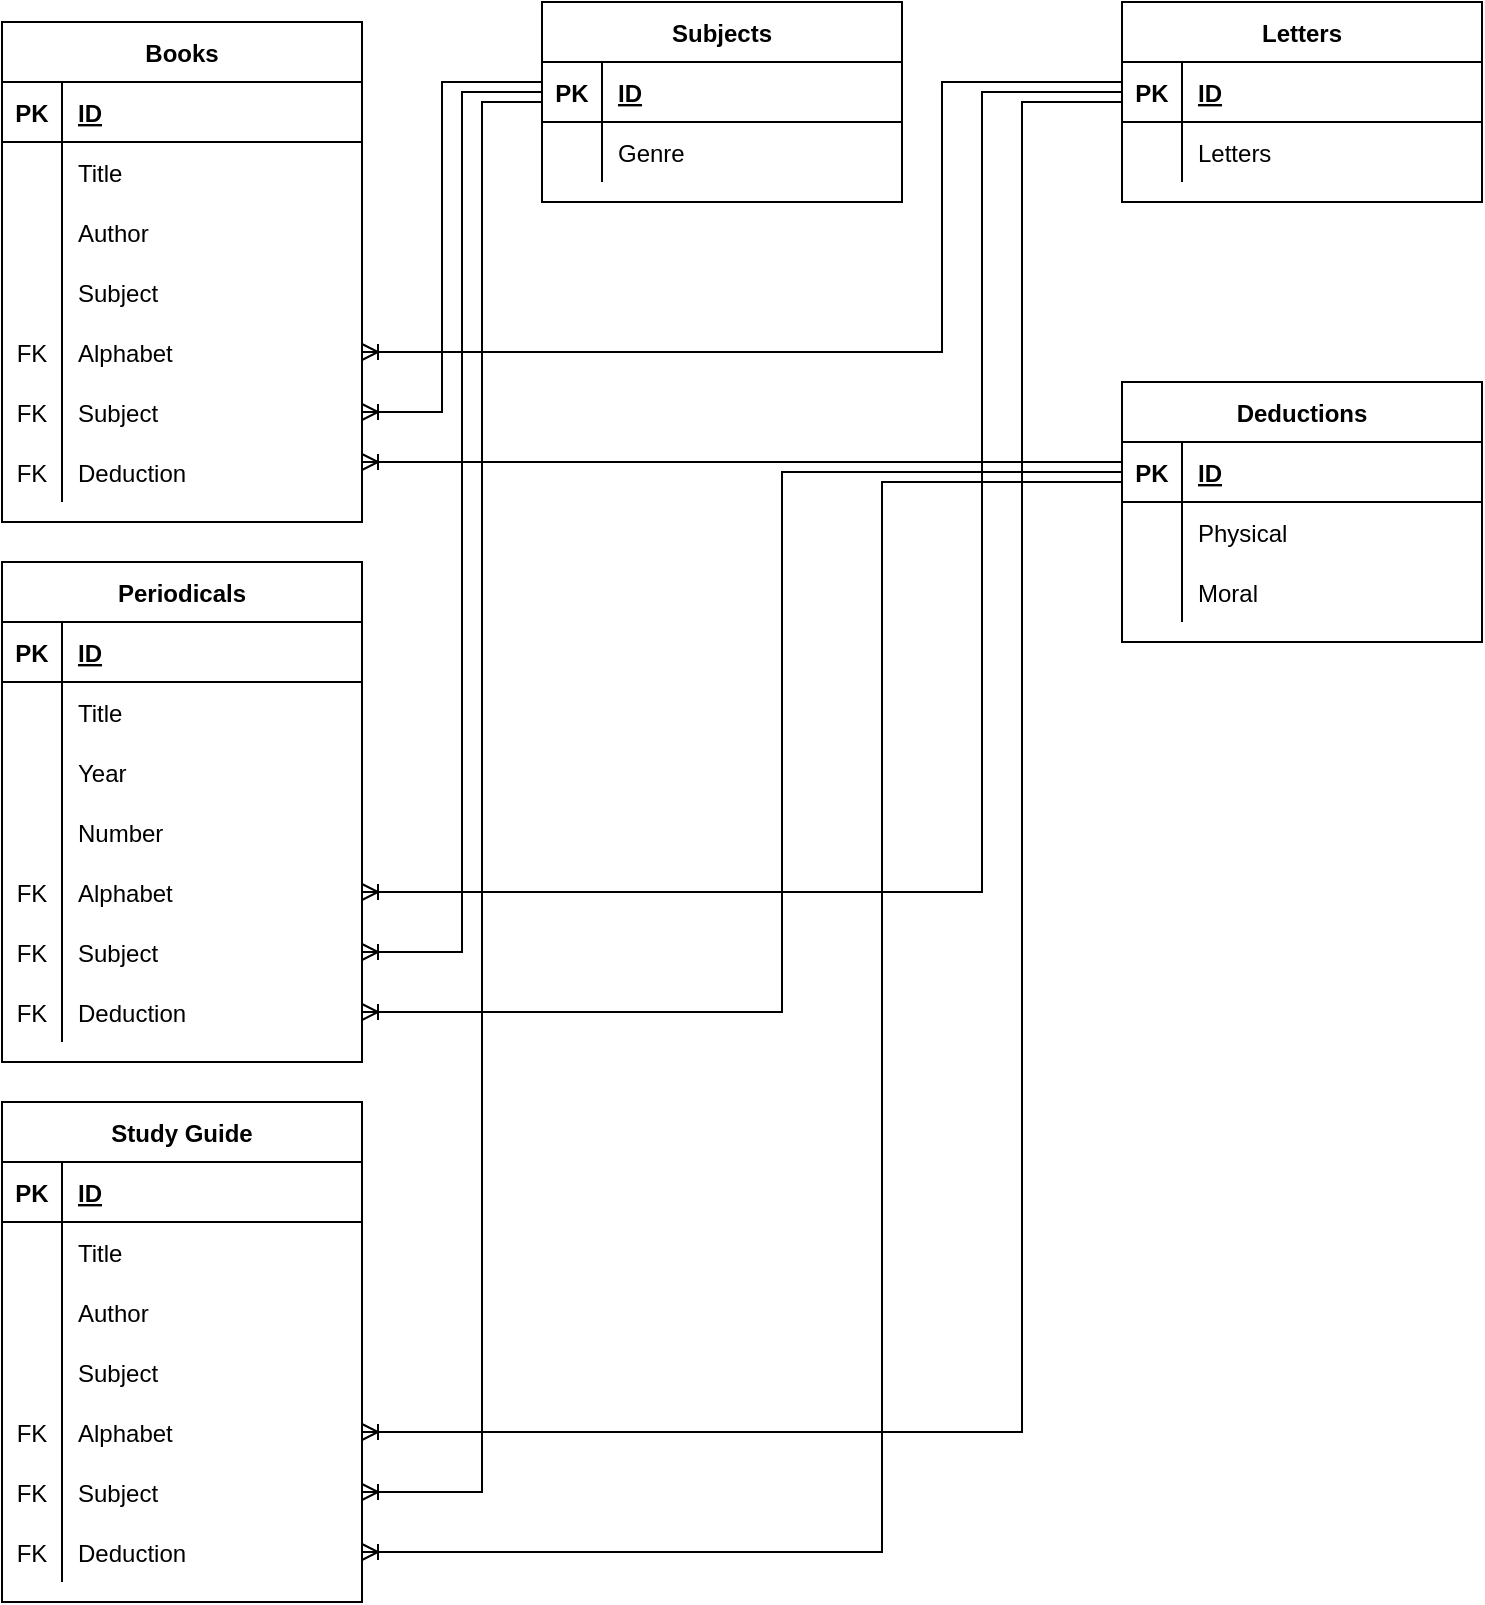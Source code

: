<mxfile version="16.5.6" type="github"><diagram id="R2lEEEUBdFMjLlhIrx00" name="Page-1"><mxGraphModel dx="1625" dy="889" grid="1" gridSize="10" guides="1" tooltips="1" connect="1" arrows="1" fold="1" page="1" pageScale="1" pageWidth="850" pageHeight="1100" math="0" shadow="0" extFonts="Permanent Marker^https://fonts.googleapis.com/css?family=Permanent+Marker"><root><mxCell id="0"/><mxCell id="1" parent="0"/><mxCell id="2j38CHUPCW1FRVG2KIAD-1" value="Books" style="shape=table;startSize=30;container=1;collapsible=1;childLayout=tableLayout;fixedRows=1;rowLines=0;fontStyle=1;align=center;resizeLast=1;" parent="1" vertex="1"><mxGeometry x="80" y="80" width="180" height="250" as="geometry"/></mxCell><mxCell id="2j38CHUPCW1FRVG2KIAD-2" value="" style="shape=tableRow;horizontal=0;startSize=0;swimlaneHead=0;swimlaneBody=0;fillColor=none;collapsible=0;dropTarget=0;points=[[0,0.5],[1,0.5]];portConstraint=eastwest;top=0;left=0;right=0;bottom=1;" parent="2j38CHUPCW1FRVG2KIAD-1" vertex="1"><mxGeometry y="30" width="180" height="30" as="geometry"/></mxCell><mxCell id="2j38CHUPCW1FRVG2KIAD-3" value="PK" style="shape=partialRectangle;connectable=0;fillColor=none;top=0;left=0;bottom=0;right=0;fontStyle=1;overflow=hidden;" parent="2j38CHUPCW1FRVG2KIAD-2" vertex="1"><mxGeometry width="30" height="30" as="geometry"><mxRectangle width="30" height="30" as="alternateBounds"/></mxGeometry></mxCell><mxCell id="2j38CHUPCW1FRVG2KIAD-4" value="ID" style="shape=partialRectangle;connectable=0;fillColor=none;top=0;left=0;bottom=0;right=0;align=left;spacingLeft=6;fontStyle=5;overflow=hidden;" parent="2j38CHUPCW1FRVG2KIAD-2" vertex="1"><mxGeometry x="30" width="150" height="30" as="geometry"><mxRectangle width="150" height="30" as="alternateBounds"/></mxGeometry></mxCell><mxCell id="2j38CHUPCW1FRVG2KIAD-5" value="" style="shape=tableRow;horizontal=0;startSize=0;swimlaneHead=0;swimlaneBody=0;fillColor=none;collapsible=0;dropTarget=0;points=[[0,0.5],[1,0.5]];portConstraint=eastwest;top=0;left=0;right=0;bottom=0;" parent="2j38CHUPCW1FRVG2KIAD-1" vertex="1"><mxGeometry y="60" width="180" height="30" as="geometry"/></mxCell><mxCell id="2j38CHUPCW1FRVG2KIAD-6" value="" style="shape=partialRectangle;connectable=0;fillColor=none;top=0;left=0;bottom=0;right=0;editable=1;overflow=hidden;" parent="2j38CHUPCW1FRVG2KIAD-5" vertex="1"><mxGeometry width="30" height="30" as="geometry"><mxRectangle width="30" height="30" as="alternateBounds"/></mxGeometry></mxCell><mxCell id="2j38CHUPCW1FRVG2KIAD-7" value="Title" style="shape=partialRectangle;connectable=0;fillColor=none;top=0;left=0;bottom=0;right=0;align=left;spacingLeft=6;overflow=hidden;" parent="2j38CHUPCW1FRVG2KIAD-5" vertex="1"><mxGeometry x="30" width="150" height="30" as="geometry"><mxRectangle width="150" height="30" as="alternateBounds"/></mxGeometry></mxCell><mxCell id="2j38CHUPCW1FRVG2KIAD-8" value="" style="shape=tableRow;horizontal=0;startSize=0;swimlaneHead=0;swimlaneBody=0;fillColor=none;collapsible=0;dropTarget=0;points=[[0,0.5],[1,0.5]];portConstraint=eastwest;top=0;left=0;right=0;bottom=0;" parent="2j38CHUPCW1FRVG2KIAD-1" vertex="1"><mxGeometry y="90" width="180" height="30" as="geometry"/></mxCell><mxCell id="2j38CHUPCW1FRVG2KIAD-9" value="" style="shape=partialRectangle;connectable=0;fillColor=none;top=0;left=0;bottom=0;right=0;editable=1;overflow=hidden;" parent="2j38CHUPCW1FRVG2KIAD-8" vertex="1"><mxGeometry width="30" height="30" as="geometry"><mxRectangle width="30" height="30" as="alternateBounds"/></mxGeometry></mxCell><mxCell id="2j38CHUPCW1FRVG2KIAD-10" value="Author" style="shape=partialRectangle;connectable=0;fillColor=none;top=0;left=0;bottom=0;right=0;align=left;spacingLeft=6;overflow=hidden;" parent="2j38CHUPCW1FRVG2KIAD-8" vertex="1"><mxGeometry x="30" width="150" height="30" as="geometry"><mxRectangle width="150" height="30" as="alternateBounds"/></mxGeometry></mxCell><mxCell id="2j38CHUPCW1FRVG2KIAD-11" value="" style="shape=tableRow;horizontal=0;startSize=0;swimlaneHead=0;swimlaneBody=0;fillColor=none;collapsible=0;dropTarget=0;points=[[0,0.5],[1,0.5]];portConstraint=eastwest;top=0;left=0;right=0;bottom=0;" parent="2j38CHUPCW1FRVG2KIAD-1" vertex="1"><mxGeometry y="120" width="180" height="30" as="geometry"/></mxCell><mxCell id="2j38CHUPCW1FRVG2KIAD-12" value="" style="shape=partialRectangle;connectable=0;fillColor=none;top=0;left=0;bottom=0;right=0;editable=1;overflow=hidden;" parent="2j38CHUPCW1FRVG2KIAD-11" vertex="1"><mxGeometry width="30" height="30" as="geometry"><mxRectangle width="30" height="30" as="alternateBounds"/></mxGeometry></mxCell><mxCell id="2j38CHUPCW1FRVG2KIAD-13" value="Subject" style="shape=partialRectangle;connectable=0;fillColor=none;top=0;left=0;bottom=0;right=0;align=left;spacingLeft=6;overflow=hidden;" parent="2j38CHUPCW1FRVG2KIAD-11" vertex="1"><mxGeometry x="30" width="150" height="30" as="geometry"><mxRectangle width="150" height="30" as="alternateBounds"/></mxGeometry></mxCell><mxCell id="2j38CHUPCW1FRVG2KIAD-18" value="" style="shape=tableRow;horizontal=0;startSize=0;swimlaneHead=0;swimlaneBody=0;fillColor=none;collapsible=0;dropTarget=0;points=[[0,0.5],[1,0.5]];portConstraint=eastwest;top=0;left=0;right=0;bottom=0;" parent="2j38CHUPCW1FRVG2KIAD-1" vertex="1"><mxGeometry y="150" width="180" height="30" as="geometry"/></mxCell><mxCell id="2j38CHUPCW1FRVG2KIAD-19" value="FK" style="shape=partialRectangle;connectable=0;fillColor=none;top=0;left=0;bottom=0;right=0;editable=1;overflow=hidden;" parent="2j38CHUPCW1FRVG2KIAD-18" vertex="1"><mxGeometry width="30" height="30" as="geometry"><mxRectangle width="30" height="30" as="alternateBounds"/></mxGeometry></mxCell><mxCell id="2j38CHUPCW1FRVG2KIAD-20" value="Alphabet" style="shape=partialRectangle;connectable=0;fillColor=none;top=0;left=0;bottom=0;right=0;align=left;spacingLeft=6;overflow=hidden;" parent="2j38CHUPCW1FRVG2KIAD-18" vertex="1"><mxGeometry x="30" width="150" height="30" as="geometry"><mxRectangle width="150" height="30" as="alternateBounds"/></mxGeometry></mxCell><mxCell id="2j38CHUPCW1FRVG2KIAD-75" value="" style="shape=tableRow;horizontal=0;startSize=0;swimlaneHead=0;swimlaneBody=0;fillColor=none;collapsible=0;dropTarget=0;points=[[0,0.5],[1,0.5]];portConstraint=eastwest;top=0;left=0;right=0;bottom=0;" parent="2j38CHUPCW1FRVG2KIAD-1" vertex="1"><mxGeometry y="180" width="180" height="30" as="geometry"/></mxCell><mxCell id="2j38CHUPCW1FRVG2KIAD-76" value="FK" style="shape=partialRectangle;connectable=0;fillColor=none;top=0;left=0;bottom=0;right=0;editable=1;overflow=hidden;" parent="2j38CHUPCW1FRVG2KIAD-75" vertex="1"><mxGeometry width="30" height="30" as="geometry"><mxRectangle width="30" height="30" as="alternateBounds"/></mxGeometry></mxCell><mxCell id="2j38CHUPCW1FRVG2KIAD-77" value="Subject" style="shape=partialRectangle;connectable=0;fillColor=none;top=0;left=0;bottom=0;right=0;align=left;spacingLeft=6;overflow=hidden;" parent="2j38CHUPCW1FRVG2KIAD-75" vertex="1"><mxGeometry x="30" width="150" height="30" as="geometry"><mxRectangle width="150" height="30" as="alternateBounds"/></mxGeometry></mxCell><mxCell id="2j38CHUPCW1FRVG2KIAD-34" value="" style="shape=tableRow;horizontal=0;startSize=0;swimlaneHead=0;swimlaneBody=0;fillColor=none;collapsible=0;dropTarget=0;points=[[0,0.5],[1,0.5]];portConstraint=eastwest;top=0;left=0;right=0;bottom=0;" parent="2j38CHUPCW1FRVG2KIAD-1" vertex="1"><mxGeometry y="210" width="180" height="30" as="geometry"/></mxCell><mxCell id="2j38CHUPCW1FRVG2KIAD-35" value="FK" style="shape=partialRectangle;connectable=0;fillColor=none;top=0;left=0;bottom=0;right=0;editable=1;overflow=hidden;" parent="2j38CHUPCW1FRVG2KIAD-34" vertex="1"><mxGeometry width="30" height="30" as="geometry"><mxRectangle width="30" height="30" as="alternateBounds"/></mxGeometry></mxCell><mxCell id="2j38CHUPCW1FRVG2KIAD-36" value="Deduction" style="shape=partialRectangle;connectable=0;fillColor=none;top=0;left=0;bottom=0;right=0;align=left;spacingLeft=6;overflow=hidden;" parent="2j38CHUPCW1FRVG2KIAD-34" vertex="1"><mxGeometry x="30" width="150" height="30" as="geometry"><mxRectangle width="150" height="30" as="alternateBounds"/></mxGeometry></mxCell><mxCell id="2j38CHUPCW1FRVG2KIAD-21" value="Subjects" style="shape=table;startSize=30;container=1;collapsible=1;childLayout=tableLayout;fixedRows=1;rowLines=0;fontStyle=1;align=center;resizeLast=1;" parent="1" vertex="1"><mxGeometry x="350" y="70" width="180" height="100" as="geometry"/></mxCell><mxCell id="2j38CHUPCW1FRVG2KIAD-22" value="" style="shape=tableRow;horizontal=0;startSize=0;swimlaneHead=0;swimlaneBody=0;fillColor=none;collapsible=0;dropTarget=0;points=[[0,0.5],[1,0.5]];portConstraint=eastwest;top=0;left=0;right=0;bottom=1;" parent="2j38CHUPCW1FRVG2KIAD-21" vertex="1"><mxGeometry y="30" width="180" height="30" as="geometry"/></mxCell><mxCell id="2j38CHUPCW1FRVG2KIAD-23" value="PK" style="shape=partialRectangle;connectable=0;fillColor=none;top=0;left=0;bottom=0;right=0;fontStyle=1;overflow=hidden;" parent="2j38CHUPCW1FRVG2KIAD-22" vertex="1"><mxGeometry width="30" height="30" as="geometry"><mxRectangle width="30" height="30" as="alternateBounds"/></mxGeometry></mxCell><mxCell id="2j38CHUPCW1FRVG2KIAD-24" value="ID" style="shape=partialRectangle;connectable=0;fillColor=none;top=0;left=0;bottom=0;right=0;align=left;spacingLeft=6;fontStyle=5;overflow=hidden;" parent="2j38CHUPCW1FRVG2KIAD-22" vertex="1"><mxGeometry x="30" width="150" height="30" as="geometry"><mxRectangle width="150" height="30" as="alternateBounds"/></mxGeometry></mxCell><mxCell id="2j38CHUPCW1FRVG2KIAD-25" value="" style="shape=tableRow;horizontal=0;startSize=0;swimlaneHead=0;swimlaneBody=0;fillColor=none;collapsible=0;dropTarget=0;points=[[0,0.5],[1,0.5]];portConstraint=eastwest;top=0;left=0;right=0;bottom=0;" parent="2j38CHUPCW1FRVG2KIAD-21" vertex="1"><mxGeometry y="60" width="180" height="30" as="geometry"/></mxCell><mxCell id="2j38CHUPCW1FRVG2KIAD-26" value="" style="shape=partialRectangle;connectable=0;fillColor=none;top=0;left=0;bottom=0;right=0;editable=1;overflow=hidden;" parent="2j38CHUPCW1FRVG2KIAD-25" vertex="1"><mxGeometry width="30" height="30" as="geometry"><mxRectangle width="30" height="30" as="alternateBounds"/></mxGeometry></mxCell><mxCell id="2j38CHUPCW1FRVG2KIAD-27" value="Genre" style="shape=partialRectangle;connectable=0;fillColor=none;top=0;left=0;bottom=0;right=0;align=left;spacingLeft=6;overflow=hidden;" parent="2j38CHUPCW1FRVG2KIAD-25" vertex="1"><mxGeometry x="30" width="150" height="30" as="geometry"><mxRectangle width="150" height="30" as="alternateBounds"/></mxGeometry></mxCell><mxCell id="2j38CHUPCW1FRVG2KIAD-37" value="Letters" style="shape=table;startSize=30;container=1;collapsible=1;childLayout=tableLayout;fixedRows=1;rowLines=0;fontStyle=1;align=center;resizeLast=1;" parent="1" vertex="1"><mxGeometry x="640" y="70" width="180" height="100" as="geometry"/></mxCell><mxCell id="2j38CHUPCW1FRVG2KIAD-38" value="" style="shape=tableRow;horizontal=0;startSize=0;swimlaneHead=0;swimlaneBody=0;fillColor=none;collapsible=0;dropTarget=0;points=[[0,0.5],[1,0.5]];portConstraint=eastwest;top=0;left=0;right=0;bottom=1;" parent="2j38CHUPCW1FRVG2KIAD-37" vertex="1"><mxGeometry y="30" width="180" height="30" as="geometry"/></mxCell><mxCell id="2j38CHUPCW1FRVG2KIAD-39" value="PK" style="shape=partialRectangle;connectable=0;fillColor=none;top=0;left=0;bottom=0;right=0;fontStyle=1;overflow=hidden;" parent="2j38CHUPCW1FRVG2KIAD-38" vertex="1"><mxGeometry width="30" height="30" as="geometry"><mxRectangle width="30" height="30" as="alternateBounds"/></mxGeometry></mxCell><mxCell id="2j38CHUPCW1FRVG2KIAD-40" value="ID" style="shape=partialRectangle;connectable=0;fillColor=none;top=0;left=0;bottom=0;right=0;align=left;spacingLeft=6;fontStyle=5;overflow=hidden;" parent="2j38CHUPCW1FRVG2KIAD-38" vertex="1"><mxGeometry x="30" width="150" height="30" as="geometry"><mxRectangle width="150" height="30" as="alternateBounds"/></mxGeometry></mxCell><mxCell id="2j38CHUPCW1FRVG2KIAD-41" value="" style="shape=tableRow;horizontal=0;startSize=0;swimlaneHead=0;swimlaneBody=0;fillColor=none;collapsible=0;dropTarget=0;points=[[0,0.5],[1,0.5]];portConstraint=eastwest;top=0;left=0;right=0;bottom=0;" parent="2j38CHUPCW1FRVG2KIAD-37" vertex="1"><mxGeometry y="60" width="180" height="30" as="geometry"/></mxCell><mxCell id="2j38CHUPCW1FRVG2KIAD-42" value="" style="shape=partialRectangle;connectable=0;fillColor=none;top=0;left=0;bottom=0;right=0;editable=1;overflow=hidden;" parent="2j38CHUPCW1FRVG2KIAD-41" vertex="1"><mxGeometry width="30" height="30" as="geometry"><mxRectangle width="30" height="30" as="alternateBounds"/></mxGeometry></mxCell><mxCell id="2j38CHUPCW1FRVG2KIAD-43" value="Letters" style="shape=partialRectangle;connectable=0;fillColor=none;top=0;left=0;bottom=0;right=0;align=left;spacingLeft=6;overflow=hidden;" parent="2j38CHUPCW1FRVG2KIAD-41" vertex="1"><mxGeometry x="30" width="150" height="30" as="geometry"><mxRectangle width="150" height="30" as="alternateBounds"/></mxGeometry></mxCell><mxCell id="2j38CHUPCW1FRVG2KIAD-50" value="" style="edgeStyle=orthogonalEdgeStyle;fontSize=12;html=1;endArrow=ERoneToMany;rounded=0;" parent="1" source="2j38CHUPCW1FRVG2KIAD-22" target="2j38CHUPCW1FRVG2KIAD-75" edge="1"><mxGeometry width="100" height="100" relative="1" as="geometry"><mxPoint x="320" y="120" as="sourcePoint"/><mxPoint x="260" y="275" as="targetPoint"/><Array as="points"><mxPoint x="300" y="110"/><mxPoint x="300" y="275"/></Array></mxGeometry></mxCell><mxCell id="2j38CHUPCW1FRVG2KIAD-52" value="" style="edgeStyle=orthogonalEdgeStyle;fontSize=12;html=1;endArrow=ERoneToMany;rounded=0;elbow=vertical;" parent="1" source="2j38CHUPCW1FRVG2KIAD-38" target="2j38CHUPCW1FRVG2KIAD-18" edge="1"><mxGeometry width="100" height="100" relative="1" as="geometry"><mxPoint x="450" y="370" as="sourcePoint"/><mxPoint x="550" y="270" as="targetPoint"/><Array as="points"><mxPoint x="550" y="110"/><mxPoint x="550" y="245"/></Array></mxGeometry></mxCell><mxCell id="2j38CHUPCW1FRVG2KIAD-53" value="Periodicals" style="shape=table;startSize=30;container=1;collapsible=1;childLayout=tableLayout;fixedRows=1;rowLines=0;fontStyle=1;align=center;resizeLast=1;" parent="1" vertex="1"><mxGeometry x="80" y="350" width="180" height="250" as="geometry"/></mxCell><mxCell id="2j38CHUPCW1FRVG2KIAD-54" value="" style="shape=tableRow;horizontal=0;startSize=0;swimlaneHead=0;swimlaneBody=0;fillColor=none;collapsible=0;dropTarget=0;points=[[0,0.5],[1,0.5]];portConstraint=eastwest;top=0;left=0;right=0;bottom=1;" parent="2j38CHUPCW1FRVG2KIAD-53" vertex="1"><mxGeometry y="30" width="180" height="30" as="geometry"/></mxCell><mxCell id="2j38CHUPCW1FRVG2KIAD-55" value="PK" style="shape=partialRectangle;connectable=0;fillColor=none;top=0;left=0;bottom=0;right=0;fontStyle=1;overflow=hidden;" parent="2j38CHUPCW1FRVG2KIAD-54" vertex="1"><mxGeometry width="30" height="30" as="geometry"><mxRectangle width="30" height="30" as="alternateBounds"/></mxGeometry></mxCell><mxCell id="2j38CHUPCW1FRVG2KIAD-56" value="ID" style="shape=partialRectangle;connectable=0;fillColor=none;top=0;left=0;bottom=0;right=0;align=left;spacingLeft=6;fontStyle=5;overflow=hidden;" parent="2j38CHUPCW1FRVG2KIAD-54" vertex="1"><mxGeometry x="30" width="150" height="30" as="geometry"><mxRectangle width="150" height="30" as="alternateBounds"/></mxGeometry></mxCell><mxCell id="2j38CHUPCW1FRVG2KIAD-57" value="" style="shape=tableRow;horizontal=0;startSize=0;swimlaneHead=0;swimlaneBody=0;fillColor=none;collapsible=0;dropTarget=0;points=[[0,0.5],[1,0.5]];portConstraint=eastwest;top=0;left=0;right=0;bottom=0;" parent="2j38CHUPCW1FRVG2KIAD-53" vertex="1"><mxGeometry y="60" width="180" height="30" as="geometry"/></mxCell><mxCell id="2j38CHUPCW1FRVG2KIAD-58" value="" style="shape=partialRectangle;connectable=0;fillColor=none;top=0;left=0;bottom=0;right=0;editable=1;overflow=hidden;" parent="2j38CHUPCW1FRVG2KIAD-57" vertex="1"><mxGeometry width="30" height="30" as="geometry"><mxRectangle width="30" height="30" as="alternateBounds"/></mxGeometry></mxCell><mxCell id="2j38CHUPCW1FRVG2KIAD-59" value="Title" style="shape=partialRectangle;connectable=0;fillColor=none;top=0;left=0;bottom=0;right=0;align=left;spacingLeft=6;overflow=hidden;" parent="2j38CHUPCW1FRVG2KIAD-57" vertex="1"><mxGeometry x="30" width="150" height="30" as="geometry"><mxRectangle width="150" height="30" as="alternateBounds"/></mxGeometry></mxCell><mxCell id="2j38CHUPCW1FRVG2KIAD-60" value="" style="shape=tableRow;horizontal=0;startSize=0;swimlaneHead=0;swimlaneBody=0;fillColor=none;collapsible=0;dropTarget=0;points=[[0,0.5],[1,0.5]];portConstraint=eastwest;top=0;left=0;right=0;bottom=0;" parent="2j38CHUPCW1FRVG2KIAD-53" vertex="1"><mxGeometry y="90" width="180" height="30" as="geometry"/></mxCell><mxCell id="2j38CHUPCW1FRVG2KIAD-61" value="" style="shape=partialRectangle;connectable=0;fillColor=none;top=0;left=0;bottom=0;right=0;editable=1;overflow=hidden;" parent="2j38CHUPCW1FRVG2KIAD-60" vertex="1"><mxGeometry width="30" height="30" as="geometry"><mxRectangle width="30" height="30" as="alternateBounds"/></mxGeometry></mxCell><mxCell id="2j38CHUPCW1FRVG2KIAD-62" value="Year" style="shape=partialRectangle;connectable=0;fillColor=none;top=0;left=0;bottom=0;right=0;align=left;spacingLeft=6;overflow=hidden;" parent="2j38CHUPCW1FRVG2KIAD-60" vertex="1"><mxGeometry x="30" width="150" height="30" as="geometry"><mxRectangle width="150" height="30" as="alternateBounds"/></mxGeometry></mxCell><mxCell id="2j38CHUPCW1FRVG2KIAD-63" value="" style="shape=tableRow;horizontal=0;startSize=0;swimlaneHead=0;swimlaneBody=0;fillColor=none;collapsible=0;dropTarget=0;points=[[0,0.5],[1,0.5]];portConstraint=eastwest;top=0;left=0;right=0;bottom=0;" parent="2j38CHUPCW1FRVG2KIAD-53" vertex="1"><mxGeometry y="120" width="180" height="30" as="geometry"/></mxCell><mxCell id="2j38CHUPCW1FRVG2KIAD-64" value="" style="shape=partialRectangle;connectable=0;fillColor=none;top=0;left=0;bottom=0;right=0;editable=1;overflow=hidden;" parent="2j38CHUPCW1FRVG2KIAD-63" vertex="1"><mxGeometry width="30" height="30" as="geometry"><mxRectangle width="30" height="30" as="alternateBounds"/></mxGeometry></mxCell><mxCell id="2j38CHUPCW1FRVG2KIAD-65" value="Number" style="shape=partialRectangle;connectable=0;fillColor=none;top=0;left=0;bottom=0;right=0;align=left;spacingLeft=6;overflow=hidden;" parent="2j38CHUPCW1FRVG2KIAD-63" vertex="1"><mxGeometry x="30" width="150" height="30" as="geometry"><mxRectangle width="150" height="30" as="alternateBounds"/></mxGeometry></mxCell><mxCell id="2j38CHUPCW1FRVG2KIAD-66" value="" style="shape=tableRow;horizontal=0;startSize=0;swimlaneHead=0;swimlaneBody=0;fillColor=none;collapsible=0;dropTarget=0;points=[[0,0.5],[1,0.5]];portConstraint=eastwest;top=0;left=0;right=0;bottom=0;" parent="2j38CHUPCW1FRVG2KIAD-53" vertex="1"><mxGeometry y="150" width="180" height="30" as="geometry"/></mxCell><mxCell id="2j38CHUPCW1FRVG2KIAD-67" value="FK" style="shape=partialRectangle;connectable=0;fillColor=none;top=0;left=0;bottom=0;right=0;editable=1;overflow=hidden;" parent="2j38CHUPCW1FRVG2KIAD-66" vertex="1"><mxGeometry width="30" height="30" as="geometry"><mxRectangle width="30" height="30" as="alternateBounds"/></mxGeometry></mxCell><mxCell id="2j38CHUPCW1FRVG2KIAD-68" value="Alphabet" style="shape=partialRectangle;connectable=0;fillColor=none;top=0;left=0;bottom=0;right=0;align=left;spacingLeft=6;overflow=hidden;" parent="2j38CHUPCW1FRVG2KIAD-66" vertex="1"><mxGeometry x="30" width="150" height="30" as="geometry"><mxRectangle width="150" height="30" as="alternateBounds"/></mxGeometry></mxCell><mxCell id="2j38CHUPCW1FRVG2KIAD-94" value="" style="shape=tableRow;horizontal=0;startSize=0;swimlaneHead=0;swimlaneBody=0;fillColor=none;collapsible=0;dropTarget=0;points=[[0,0.5],[1,0.5]];portConstraint=eastwest;top=0;left=0;right=0;bottom=0;" parent="2j38CHUPCW1FRVG2KIAD-53" vertex="1"><mxGeometry y="180" width="180" height="30" as="geometry"/></mxCell><mxCell id="2j38CHUPCW1FRVG2KIAD-95" value="FK" style="shape=partialRectangle;connectable=0;fillColor=none;top=0;left=0;bottom=0;right=0;editable=1;overflow=hidden;" parent="2j38CHUPCW1FRVG2KIAD-94" vertex="1"><mxGeometry width="30" height="30" as="geometry"><mxRectangle width="30" height="30" as="alternateBounds"/></mxGeometry></mxCell><mxCell id="2j38CHUPCW1FRVG2KIAD-96" value="Subject" style="shape=partialRectangle;connectable=0;fillColor=none;top=0;left=0;bottom=0;right=0;align=left;spacingLeft=6;overflow=hidden;" parent="2j38CHUPCW1FRVG2KIAD-94" vertex="1"><mxGeometry x="30" width="150" height="30" as="geometry"><mxRectangle width="150" height="30" as="alternateBounds"/></mxGeometry></mxCell><mxCell id="2j38CHUPCW1FRVG2KIAD-69" value="" style="shape=tableRow;horizontal=0;startSize=0;swimlaneHead=0;swimlaneBody=0;fillColor=none;collapsible=0;dropTarget=0;points=[[0,0.5],[1,0.5]];portConstraint=eastwest;top=0;left=0;right=0;bottom=0;" parent="2j38CHUPCW1FRVG2KIAD-53" vertex="1"><mxGeometry y="210" width="180" height="30" as="geometry"/></mxCell><mxCell id="2j38CHUPCW1FRVG2KIAD-70" value="FK" style="shape=partialRectangle;connectable=0;fillColor=none;top=0;left=0;bottom=0;right=0;editable=1;overflow=hidden;" parent="2j38CHUPCW1FRVG2KIAD-69" vertex="1"><mxGeometry width="30" height="30" as="geometry"><mxRectangle width="30" height="30" as="alternateBounds"/></mxGeometry></mxCell><mxCell id="2j38CHUPCW1FRVG2KIAD-71" value="Deduction" style="shape=partialRectangle;connectable=0;fillColor=none;top=0;left=0;bottom=0;right=0;align=left;spacingLeft=6;overflow=hidden;" parent="2j38CHUPCW1FRVG2KIAD-69" vertex="1"><mxGeometry x="30" width="150" height="30" as="geometry"><mxRectangle width="150" height="30" as="alternateBounds"/></mxGeometry></mxCell><mxCell id="2j38CHUPCW1FRVG2KIAD-78" value="Deductions" style="shape=table;startSize=30;container=1;collapsible=1;childLayout=tableLayout;fixedRows=1;rowLines=0;fontStyle=1;align=center;resizeLast=1;" parent="1" vertex="1"><mxGeometry x="640" y="260" width="180" height="130" as="geometry"/></mxCell><mxCell id="2j38CHUPCW1FRVG2KIAD-79" value="" style="shape=tableRow;horizontal=0;startSize=0;swimlaneHead=0;swimlaneBody=0;fillColor=none;collapsible=0;dropTarget=0;points=[[0,0.5],[1,0.5]];portConstraint=eastwest;top=0;left=0;right=0;bottom=1;" parent="2j38CHUPCW1FRVG2KIAD-78" vertex="1"><mxGeometry y="30" width="180" height="30" as="geometry"/></mxCell><mxCell id="2j38CHUPCW1FRVG2KIAD-80" value="PK" style="shape=partialRectangle;connectable=0;fillColor=none;top=0;left=0;bottom=0;right=0;fontStyle=1;overflow=hidden;" parent="2j38CHUPCW1FRVG2KIAD-79" vertex="1"><mxGeometry width="30" height="30" as="geometry"><mxRectangle width="30" height="30" as="alternateBounds"/></mxGeometry></mxCell><mxCell id="2j38CHUPCW1FRVG2KIAD-81" value="ID" style="shape=partialRectangle;connectable=0;fillColor=none;top=0;left=0;bottom=0;right=0;align=left;spacingLeft=6;fontStyle=5;overflow=hidden;" parent="2j38CHUPCW1FRVG2KIAD-79" vertex="1"><mxGeometry x="30" width="150" height="30" as="geometry"><mxRectangle width="150" height="30" as="alternateBounds"/></mxGeometry></mxCell><mxCell id="2j38CHUPCW1FRVG2KIAD-82" value="" style="shape=tableRow;horizontal=0;startSize=0;swimlaneHead=0;swimlaneBody=0;fillColor=none;collapsible=0;dropTarget=0;points=[[0,0.5],[1,0.5]];portConstraint=eastwest;top=0;left=0;right=0;bottom=0;" parent="2j38CHUPCW1FRVG2KIAD-78" vertex="1"><mxGeometry y="60" width="180" height="30" as="geometry"/></mxCell><mxCell id="2j38CHUPCW1FRVG2KIAD-83" value="" style="shape=partialRectangle;connectable=0;fillColor=none;top=0;left=0;bottom=0;right=0;editable=1;overflow=hidden;" parent="2j38CHUPCW1FRVG2KIAD-82" vertex="1"><mxGeometry width="30" height="30" as="geometry"><mxRectangle width="30" height="30" as="alternateBounds"/></mxGeometry></mxCell><mxCell id="2j38CHUPCW1FRVG2KIAD-84" value="Physical" style="shape=partialRectangle;connectable=0;fillColor=none;top=0;left=0;bottom=0;right=0;align=left;spacingLeft=6;overflow=hidden;" parent="2j38CHUPCW1FRVG2KIAD-82" vertex="1"><mxGeometry x="30" width="150" height="30" as="geometry"><mxRectangle width="150" height="30" as="alternateBounds"/></mxGeometry></mxCell><mxCell id="2j38CHUPCW1FRVG2KIAD-85" value="" style="shape=tableRow;horizontal=0;startSize=0;swimlaneHead=0;swimlaneBody=0;fillColor=none;collapsible=0;dropTarget=0;points=[[0,0.5],[1,0.5]];portConstraint=eastwest;top=0;left=0;right=0;bottom=0;" parent="2j38CHUPCW1FRVG2KIAD-78" vertex="1"><mxGeometry y="90" width="180" height="30" as="geometry"/></mxCell><mxCell id="2j38CHUPCW1FRVG2KIAD-86" value="" style="shape=partialRectangle;connectable=0;fillColor=none;top=0;left=0;bottom=0;right=0;editable=1;overflow=hidden;" parent="2j38CHUPCW1FRVG2KIAD-85" vertex="1"><mxGeometry width="30" height="30" as="geometry"><mxRectangle width="30" height="30" as="alternateBounds"/></mxGeometry></mxCell><mxCell id="2j38CHUPCW1FRVG2KIAD-87" value="Moral" style="shape=partialRectangle;connectable=0;fillColor=none;top=0;left=0;bottom=0;right=0;align=left;spacingLeft=6;overflow=hidden;" parent="2j38CHUPCW1FRVG2KIAD-85" vertex="1"><mxGeometry x="30" width="150" height="30" as="geometry"><mxRectangle width="150" height="30" as="alternateBounds"/></mxGeometry></mxCell><mxCell id="2j38CHUPCW1FRVG2KIAD-97" value="" style="edgeStyle=orthogonalEdgeStyle;fontSize=12;html=1;endArrow=ERoneToMany;rounded=0;elbow=vertical;" parent="1" source="2j38CHUPCW1FRVG2KIAD-22" target="2j38CHUPCW1FRVG2KIAD-94" edge="1"><mxGeometry width="100" height="100" relative="1" as="geometry"><mxPoint x="370" y="490" as="sourcePoint"/><mxPoint x="470" y="390" as="targetPoint"/><Array as="points"><mxPoint x="310" y="115"/><mxPoint x="310" y="545"/></Array></mxGeometry></mxCell><mxCell id="2j38CHUPCW1FRVG2KIAD-98" value="" style="edgeStyle=orthogonalEdgeStyle;fontSize=12;html=1;endArrow=ERoneToMany;rounded=0;elbow=vertical;" parent="1" source="2j38CHUPCW1FRVG2KIAD-38" target="2j38CHUPCW1FRVG2KIAD-66" edge="1"><mxGeometry width="100" height="100" relative="1" as="geometry"><mxPoint x="450" y="510" as="sourcePoint"/><mxPoint x="550" y="410" as="targetPoint"/><Array as="points"><mxPoint x="570" y="115"/><mxPoint x="570" y="515"/></Array></mxGeometry></mxCell><mxCell id="2j38CHUPCW1FRVG2KIAD-101" value="" style="edgeStyle=orthogonalEdgeStyle;fontSize=12;html=1;endArrow=ERoneToMany;rounded=0;elbow=vertical;" parent="1" source="2j38CHUPCW1FRVG2KIAD-79" target="2j38CHUPCW1FRVG2KIAD-34" edge="1"><mxGeometry width="100" height="100" relative="1" as="geometry"><mxPoint x="610" y="520" as="sourcePoint"/><mxPoint x="710" y="420" as="targetPoint"/><Array as="points"><mxPoint x="430" y="300"/><mxPoint x="430" y="300"/></Array></mxGeometry></mxCell><mxCell id="2j38CHUPCW1FRVG2KIAD-102" value="" style="edgeStyle=orthogonalEdgeStyle;fontSize=12;html=1;endArrow=ERoneToMany;rounded=0;elbow=vertical;" parent="1" source="2j38CHUPCW1FRVG2KIAD-79" target="2j38CHUPCW1FRVG2KIAD-69" edge="1"><mxGeometry width="100" height="100" relative="1" as="geometry"><mxPoint x="610" y="520" as="sourcePoint"/><mxPoint x="710" y="420" as="targetPoint"/><Array as="points"><mxPoint x="470" y="305"/><mxPoint x="470" y="575"/></Array></mxGeometry></mxCell><mxCell id="2j38CHUPCW1FRVG2KIAD-103" value="Study Guide" style="shape=table;startSize=30;container=1;collapsible=1;childLayout=tableLayout;fixedRows=1;rowLines=0;fontStyle=1;align=center;resizeLast=1;" parent="1" vertex="1"><mxGeometry x="80" y="620" width="180" height="250" as="geometry"/></mxCell><mxCell id="2j38CHUPCW1FRVG2KIAD-104" value="" style="shape=tableRow;horizontal=0;startSize=0;swimlaneHead=0;swimlaneBody=0;fillColor=none;collapsible=0;dropTarget=0;points=[[0,0.5],[1,0.5]];portConstraint=eastwest;top=0;left=0;right=0;bottom=1;" parent="2j38CHUPCW1FRVG2KIAD-103" vertex="1"><mxGeometry y="30" width="180" height="30" as="geometry"/></mxCell><mxCell id="2j38CHUPCW1FRVG2KIAD-105" value="PK" style="shape=partialRectangle;connectable=0;fillColor=none;top=0;left=0;bottom=0;right=0;fontStyle=1;overflow=hidden;" parent="2j38CHUPCW1FRVG2KIAD-104" vertex="1"><mxGeometry width="30" height="30" as="geometry"><mxRectangle width="30" height="30" as="alternateBounds"/></mxGeometry></mxCell><mxCell id="2j38CHUPCW1FRVG2KIAD-106" value="ID" style="shape=partialRectangle;connectable=0;fillColor=none;top=0;left=0;bottom=0;right=0;align=left;spacingLeft=6;fontStyle=5;overflow=hidden;" parent="2j38CHUPCW1FRVG2KIAD-104" vertex="1"><mxGeometry x="30" width="150" height="30" as="geometry"><mxRectangle width="150" height="30" as="alternateBounds"/></mxGeometry></mxCell><mxCell id="2j38CHUPCW1FRVG2KIAD-107" value="" style="shape=tableRow;horizontal=0;startSize=0;swimlaneHead=0;swimlaneBody=0;fillColor=none;collapsible=0;dropTarget=0;points=[[0,0.5],[1,0.5]];portConstraint=eastwest;top=0;left=0;right=0;bottom=0;" parent="2j38CHUPCW1FRVG2KIAD-103" vertex="1"><mxGeometry y="60" width="180" height="30" as="geometry"/></mxCell><mxCell id="2j38CHUPCW1FRVG2KIAD-108" value="" style="shape=partialRectangle;connectable=0;fillColor=none;top=0;left=0;bottom=0;right=0;editable=1;overflow=hidden;" parent="2j38CHUPCW1FRVG2KIAD-107" vertex="1"><mxGeometry width="30" height="30" as="geometry"><mxRectangle width="30" height="30" as="alternateBounds"/></mxGeometry></mxCell><mxCell id="2j38CHUPCW1FRVG2KIAD-109" value="Title" style="shape=partialRectangle;connectable=0;fillColor=none;top=0;left=0;bottom=0;right=0;align=left;spacingLeft=6;overflow=hidden;" parent="2j38CHUPCW1FRVG2KIAD-107" vertex="1"><mxGeometry x="30" width="150" height="30" as="geometry"><mxRectangle width="150" height="30" as="alternateBounds"/></mxGeometry></mxCell><mxCell id="2j38CHUPCW1FRVG2KIAD-110" value="" style="shape=tableRow;horizontal=0;startSize=0;swimlaneHead=0;swimlaneBody=0;fillColor=none;collapsible=0;dropTarget=0;points=[[0,0.5],[1,0.5]];portConstraint=eastwest;top=0;left=0;right=0;bottom=0;" parent="2j38CHUPCW1FRVG2KIAD-103" vertex="1"><mxGeometry y="90" width="180" height="30" as="geometry"/></mxCell><mxCell id="2j38CHUPCW1FRVG2KIAD-111" value="" style="shape=partialRectangle;connectable=0;fillColor=none;top=0;left=0;bottom=0;right=0;editable=1;overflow=hidden;" parent="2j38CHUPCW1FRVG2KIAD-110" vertex="1"><mxGeometry width="30" height="30" as="geometry"><mxRectangle width="30" height="30" as="alternateBounds"/></mxGeometry></mxCell><mxCell id="2j38CHUPCW1FRVG2KIAD-112" value="Author" style="shape=partialRectangle;connectable=0;fillColor=none;top=0;left=0;bottom=0;right=0;align=left;spacingLeft=6;overflow=hidden;" parent="2j38CHUPCW1FRVG2KIAD-110" vertex="1"><mxGeometry x="30" width="150" height="30" as="geometry"><mxRectangle width="150" height="30" as="alternateBounds"/></mxGeometry></mxCell><mxCell id="2j38CHUPCW1FRVG2KIAD-113" value="" style="shape=tableRow;horizontal=0;startSize=0;swimlaneHead=0;swimlaneBody=0;fillColor=none;collapsible=0;dropTarget=0;points=[[0,0.5],[1,0.5]];portConstraint=eastwest;top=0;left=0;right=0;bottom=0;" parent="2j38CHUPCW1FRVG2KIAD-103" vertex="1"><mxGeometry y="120" width="180" height="30" as="geometry"/></mxCell><mxCell id="2j38CHUPCW1FRVG2KIAD-114" value="" style="shape=partialRectangle;connectable=0;fillColor=none;top=0;left=0;bottom=0;right=0;editable=1;overflow=hidden;" parent="2j38CHUPCW1FRVG2KIAD-113" vertex="1"><mxGeometry width="30" height="30" as="geometry"><mxRectangle width="30" height="30" as="alternateBounds"/></mxGeometry></mxCell><mxCell id="2j38CHUPCW1FRVG2KIAD-115" value="Subject" style="shape=partialRectangle;connectable=0;fillColor=none;top=0;left=0;bottom=0;right=0;align=left;spacingLeft=6;overflow=hidden;" parent="2j38CHUPCW1FRVG2KIAD-113" vertex="1"><mxGeometry x="30" width="150" height="30" as="geometry"><mxRectangle width="150" height="30" as="alternateBounds"/></mxGeometry></mxCell><mxCell id="2j38CHUPCW1FRVG2KIAD-116" value="" style="shape=tableRow;horizontal=0;startSize=0;swimlaneHead=0;swimlaneBody=0;fillColor=none;collapsible=0;dropTarget=0;points=[[0,0.5],[1,0.5]];portConstraint=eastwest;top=0;left=0;right=0;bottom=0;" parent="2j38CHUPCW1FRVG2KIAD-103" vertex="1"><mxGeometry y="150" width="180" height="30" as="geometry"/></mxCell><mxCell id="2j38CHUPCW1FRVG2KIAD-117" value="FK" style="shape=partialRectangle;connectable=0;fillColor=none;top=0;left=0;bottom=0;right=0;editable=1;overflow=hidden;" parent="2j38CHUPCW1FRVG2KIAD-116" vertex="1"><mxGeometry width="30" height="30" as="geometry"><mxRectangle width="30" height="30" as="alternateBounds"/></mxGeometry></mxCell><mxCell id="2j38CHUPCW1FRVG2KIAD-118" value="Alphabet" style="shape=partialRectangle;connectable=0;fillColor=none;top=0;left=0;bottom=0;right=0;align=left;spacingLeft=6;overflow=hidden;" parent="2j38CHUPCW1FRVG2KIAD-116" vertex="1"><mxGeometry x="30" width="150" height="30" as="geometry"><mxRectangle width="150" height="30" as="alternateBounds"/></mxGeometry></mxCell><mxCell id="2j38CHUPCW1FRVG2KIAD-119" value="" style="shape=tableRow;horizontal=0;startSize=0;swimlaneHead=0;swimlaneBody=0;fillColor=none;collapsible=0;dropTarget=0;points=[[0,0.5],[1,0.5]];portConstraint=eastwest;top=0;left=0;right=0;bottom=0;" parent="2j38CHUPCW1FRVG2KIAD-103" vertex="1"><mxGeometry y="180" width="180" height="30" as="geometry"/></mxCell><mxCell id="2j38CHUPCW1FRVG2KIAD-120" value="FK" style="shape=partialRectangle;connectable=0;fillColor=none;top=0;left=0;bottom=0;right=0;editable=1;overflow=hidden;" parent="2j38CHUPCW1FRVG2KIAD-119" vertex="1"><mxGeometry width="30" height="30" as="geometry"><mxRectangle width="30" height="30" as="alternateBounds"/></mxGeometry></mxCell><mxCell id="2j38CHUPCW1FRVG2KIAD-121" value="Subject" style="shape=partialRectangle;connectable=0;fillColor=none;top=0;left=0;bottom=0;right=0;align=left;spacingLeft=6;overflow=hidden;" parent="2j38CHUPCW1FRVG2KIAD-119" vertex="1"><mxGeometry x="30" width="150" height="30" as="geometry"><mxRectangle width="150" height="30" as="alternateBounds"/></mxGeometry></mxCell><mxCell id="2j38CHUPCW1FRVG2KIAD-122" value="" style="shape=tableRow;horizontal=0;startSize=0;swimlaneHead=0;swimlaneBody=0;fillColor=none;collapsible=0;dropTarget=0;points=[[0,0.5],[1,0.5]];portConstraint=eastwest;top=0;left=0;right=0;bottom=0;" parent="2j38CHUPCW1FRVG2KIAD-103" vertex="1"><mxGeometry y="210" width="180" height="30" as="geometry"/></mxCell><mxCell id="2j38CHUPCW1FRVG2KIAD-123" value="FK" style="shape=partialRectangle;connectable=0;fillColor=none;top=0;left=0;bottom=0;right=0;editable=1;overflow=hidden;" parent="2j38CHUPCW1FRVG2KIAD-122" vertex="1"><mxGeometry width="30" height="30" as="geometry"><mxRectangle width="30" height="30" as="alternateBounds"/></mxGeometry></mxCell><mxCell id="2j38CHUPCW1FRVG2KIAD-124" value="Deduction" style="shape=partialRectangle;connectable=0;fillColor=none;top=0;left=0;bottom=0;right=0;align=left;spacingLeft=6;overflow=hidden;" parent="2j38CHUPCW1FRVG2KIAD-122" vertex="1"><mxGeometry x="30" width="150" height="30" as="geometry"><mxRectangle width="150" height="30" as="alternateBounds"/></mxGeometry></mxCell><mxCell id="2j38CHUPCW1FRVG2KIAD-125" value="" style="edgeStyle=orthogonalEdgeStyle;fontSize=12;html=1;endArrow=ERoneToMany;rounded=0;elbow=vertical;" parent="1" source="2j38CHUPCW1FRVG2KIAD-79" target="2j38CHUPCW1FRVG2KIAD-122" edge="1"><mxGeometry width="100" height="100" relative="1" as="geometry"><mxPoint x="610" y="760" as="sourcePoint"/><mxPoint x="710" y="660" as="targetPoint"/><Array as="points"><mxPoint x="520" y="310"/><mxPoint x="520" y="845"/></Array></mxGeometry></mxCell><mxCell id="2j38CHUPCW1FRVG2KIAD-126" value="" style="edgeStyle=orthogonalEdgeStyle;fontSize=12;html=1;endArrow=ERoneToMany;rounded=0;elbow=vertical;" parent="1" source="2j38CHUPCW1FRVG2KIAD-38" target="2j38CHUPCW1FRVG2KIAD-116" edge="1"><mxGeometry width="100" height="100" relative="1" as="geometry"><mxPoint x="590" y="580" as="sourcePoint"/><mxPoint x="690" y="480" as="targetPoint"/><Array as="points"><mxPoint x="590" y="120"/><mxPoint x="590" y="785"/></Array></mxGeometry></mxCell><mxCell id="2j38CHUPCW1FRVG2KIAD-127" value="" style="edgeStyle=orthogonalEdgeStyle;fontSize=12;html=1;endArrow=ERoneToMany;rounded=0;elbow=vertical;" parent="1" source="2j38CHUPCW1FRVG2KIAD-22" target="2j38CHUPCW1FRVG2KIAD-119" edge="1"><mxGeometry width="100" height="100" relative="1" as="geometry"><mxPoint x="590" y="680" as="sourcePoint"/><mxPoint x="690" y="580" as="targetPoint"/><Array as="points"><mxPoint x="320" y="120"/><mxPoint x="320" y="815"/></Array></mxGeometry></mxCell></root></mxGraphModel></diagram></mxfile>